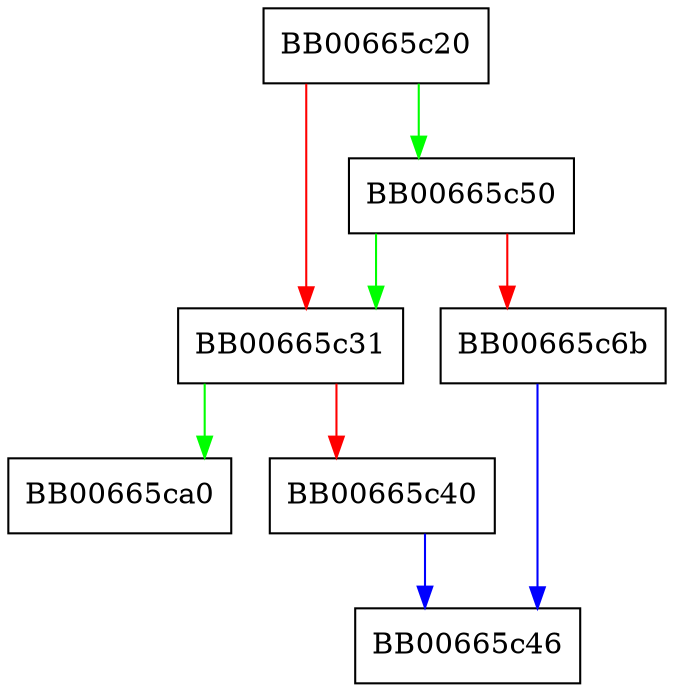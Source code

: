 digraph X509V3_EXT_add {
  node [shape="box"];
  graph [splines=ortho];
  BB00665c20 -> BB00665c50 [color="green"];
  BB00665c20 -> BB00665c31 [color="red"];
  BB00665c31 -> BB00665ca0 [color="green"];
  BB00665c31 -> BB00665c40 [color="red"];
  BB00665c40 -> BB00665c46 [color="blue"];
  BB00665c50 -> BB00665c31 [color="green"];
  BB00665c50 -> BB00665c6b [color="red"];
  BB00665c6b -> BB00665c46 [color="blue"];
}